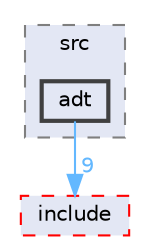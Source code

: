 digraph "Common/src/adt"
{
 // LATEX_PDF_SIZE
  bgcolor="transparent";
  edge [fontname=Helvetica,fontsize=10,labelfontname=Helvetica,labelfontsize=10];
  node [fontname=Helvetica,fontsize=10,shape=box,height=0.2,width=0.4];
  compound=true
  subgraph clusterdir_3752367cbca4c9b58dde90984de9bccc {
    graph [ bgcolor="#e3e7f4", pencolor="grey50", label="src", fontname=Helvetica,fontsize=10 style="filled,dashed", URL="dir_3752367cbca4c9b58dde90984de9bccc.html",tooltip=""]
  dir_f94f376e93f9a3da7d6eacae2c970a5a [label="adt", fillcolor="#e3e7f4", color="grey25", style="filled,bold", URL="dir_f94f376e93f9a3da7d6eacae2c970a5a.html",tooltip=""];
  }
  dir_92cb2900980f09bf257878861626e98f [label="include", fillcolor="#e3e7f4", color="red", style="filled,dashed", URL="dir_92cb2900980f09bf257878861626e98f.html",tooltip=""];
  dir_f94f376e93f9a3da7d6eacae2c970a5a->dir_92cb2900980f09bf257878861626e98f [headlabel="9", labeldistance=1.5 headhref="dir_000001_000046.html" href="dir_000001_000046.html" color="steelblue1" fontcolor="steelblue1"];
}
